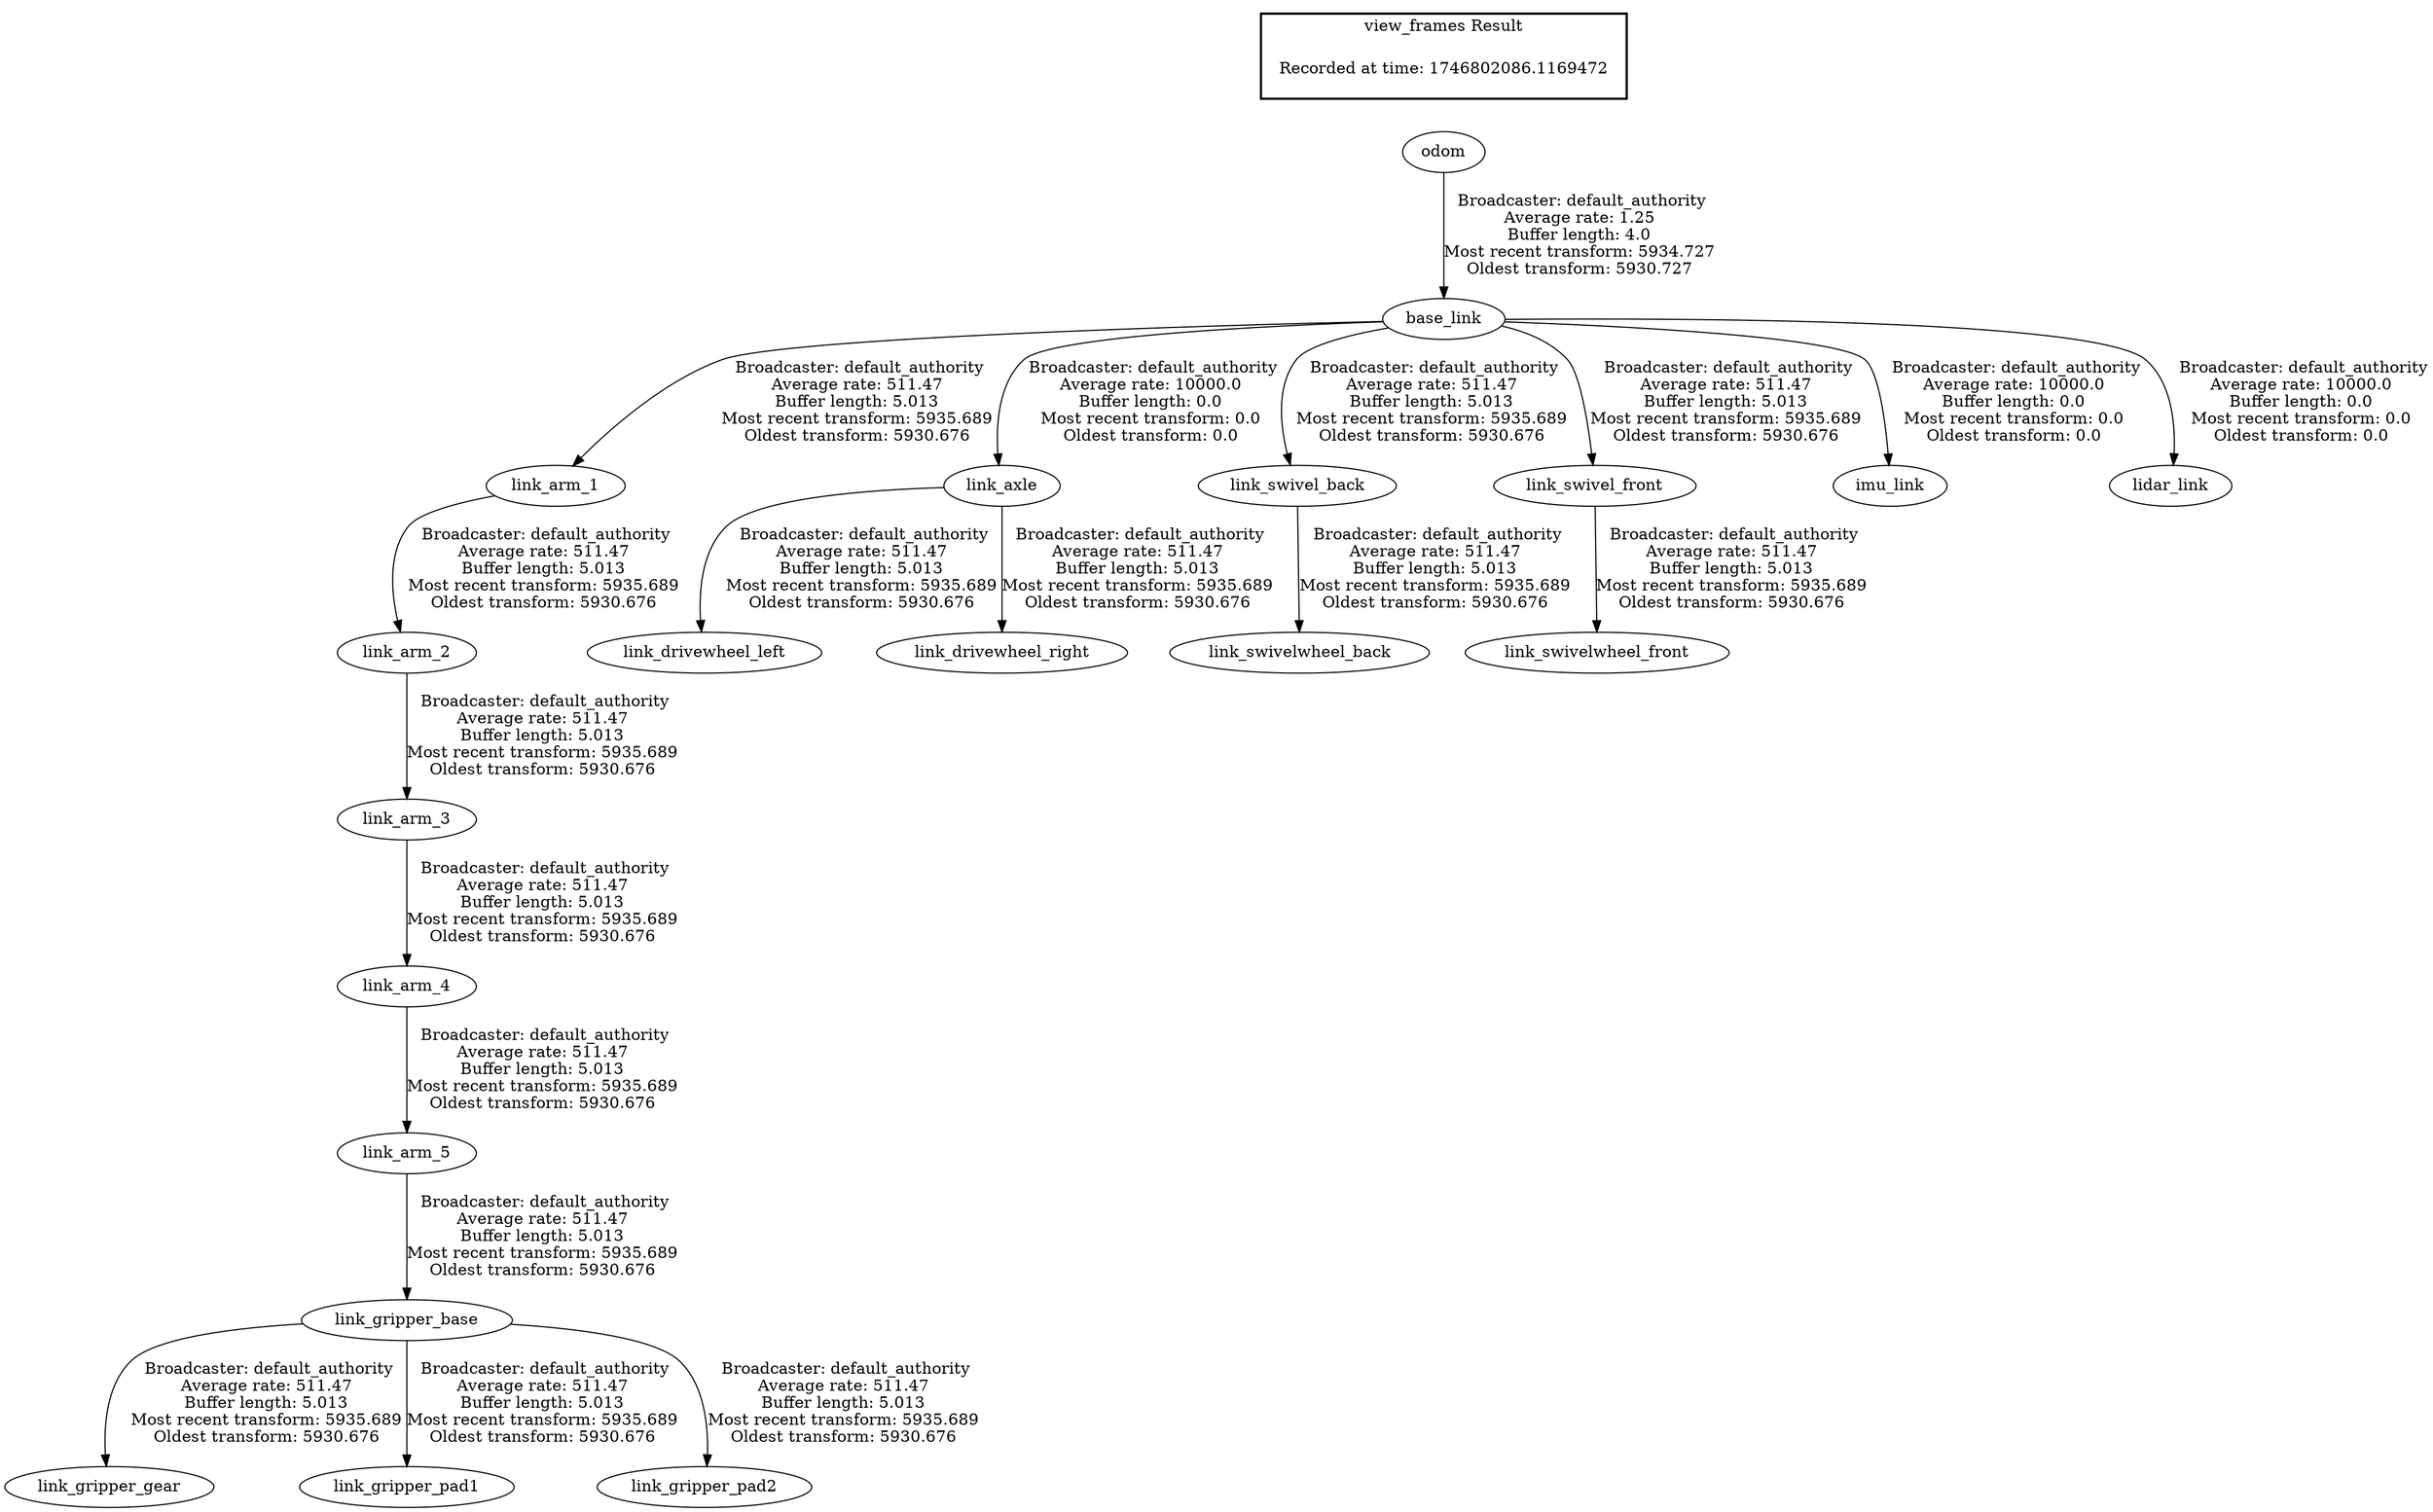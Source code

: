 digraph G {
"base_link" -> "link_arm_1"[label=" Broadcaster: default_authority\nAverage rate: 511.47\nBuffer length: 5.013\nMost recent transform: 5935.689\nOldest transform: 5930.676\n"];
"odom" -> "base_link"[label=" Broadcaster: default_authority\nAverage rate: 1.25\nBuffer length: 4.0\nMost recent transform: 5934.727\nOldest transform: 5930.727\n"];
"link_arm_1" -> "link_arm_2"[label=" Broadcaster: default_authority\nAverage rate: 511.47\nBuffer length: 5.013\nMost recent transform: 5935.689\nOldest transform: 5930.676\n"];
"link_arm_2" -> "link_arm_3"[label=" Broadcaster: default_authority\nAverage rate: 511.47\nBuffer length: 5.013\nMost recent transform: 5935.689\nOldest transform: 5930.676\n"];
"link_arm_3" -> "link_arm_4"[label=" Broadcaster: default_authority\nAverage rate: 511.47\nBuffer length: 5.013\nMost recent transform: 5935.689\nOldest transform: 5930.676\n"];
"link_arm_4" -> "link_arm_5"[label=" Broadcaster: default_authority\nAverage rate: 511.47\nBuffer length: 5.013\nMost recent transform: 5935.689\nOldest transform: 5930.676\n"];
"link_axle" -> "link_drivewheel_left"[label=" Broadcaster: default_authority\nAverage rate: 511.47\nBuffer length: 5.013\nMost recent transform: 5935.689\nOldest transform: 5930.676\n"];
"base_link" -> "link_axle"[label=" Broadcaster: default_authority\nAverage rate: 10000.0\nBuffer length: 0.0\nMost recent transform: 0.0\nOldest transform: 0.0\n"];
"link_axle" -> "link_drivewheel_right"[label=" Broadcaster: default_authority\nAverage rate: 511.47\nBuffer length: 5.013\nMost recent transform: 5935.689\nOldest transform: 5930.676\n"];
"link_arm_5" -> "link_gripper_base"[label=" Broadcaster: default_authority\nAverage rate: 511.47\nBuffer length: 5.013\nMost recent transform: 5935.689\nOldest transform: 5930.676\n"];
"link_gripper_base" -> "link_gripper_gear"[label=" Broadcaster: default_authority\nAverage rate: 511.47\nBuffer length: 5.013\nMost recent transform: 5935.689\nOldest transform: 5930.676\n"];
"link_gripper_base" -> "link_gripper_pad1"[label=" Broadcaster: default_authority\nAverage rate: 511.47\nBuffer length: 5.013\nMost recent transform: 5935.689\nOldest transform: 5930.676\n"];
"link_gripper_base" -> "link_gripper_pad2"[label=" Broadcaster: default_authority\nAverage rate: 511.47\nBuffer length: 5.013\nMost recent transform: 5935.689\nOldest transform: 5930.676\n"];
"base_link" -> "link_swivel_back"[label=" Broadcaster: default_authority\nAverage rate: 511.47\nBuffer length: 5.013\nMost recent transform: 5935.689\nOldest transform: 5930.676\n"];
"base_link" -> "link_swivel_front"[label=" Broadcaster: default_authority\nAverage rate: 511.47\nBuffer length: 5.013\nMost recent transform: 5935.689\nOldest transform: 5930.676\n"];
"link_swivel_back" -> "link_swivelwheel_back"[label=" Broadcaster: default_authority\nAverage rate: 511.47\nBuffer length: 5.013\nMost recent transform: 5935.689\nOldest transform: 5930.676\n"];
"link_swivel_front" -> "link_swivelwheel_front"[label=" Broadcaster: default_authority\nAverage rate: 511.47\nBuffer length: 5.013\nMost recent transform: 5935.689\nOldest transform: 5930.676\n"];
"base_link" -> "imu_link"[label=" Broadcaster: default_authority\nAverage rate: 10000.0\nBuffer length: 0.0\nMost recent transform: 0.0\nOldest transform: 0.0\n"];
"base_link" -> "lidar_link"[label=" Broadcaster: default_authority\nAverage rate: 10000.0\nBuffer length: 0.0\nMost recent transform: 0.0\nOldest transform: 0.0\n"];
edge [style=invis];
 subgraph cluster_legend { style=bold; color=black; label ="view_frames Result";
"Recorded at time: 1746802086.1169472"[ shape=plaintext ] ;
}->"odom";
}